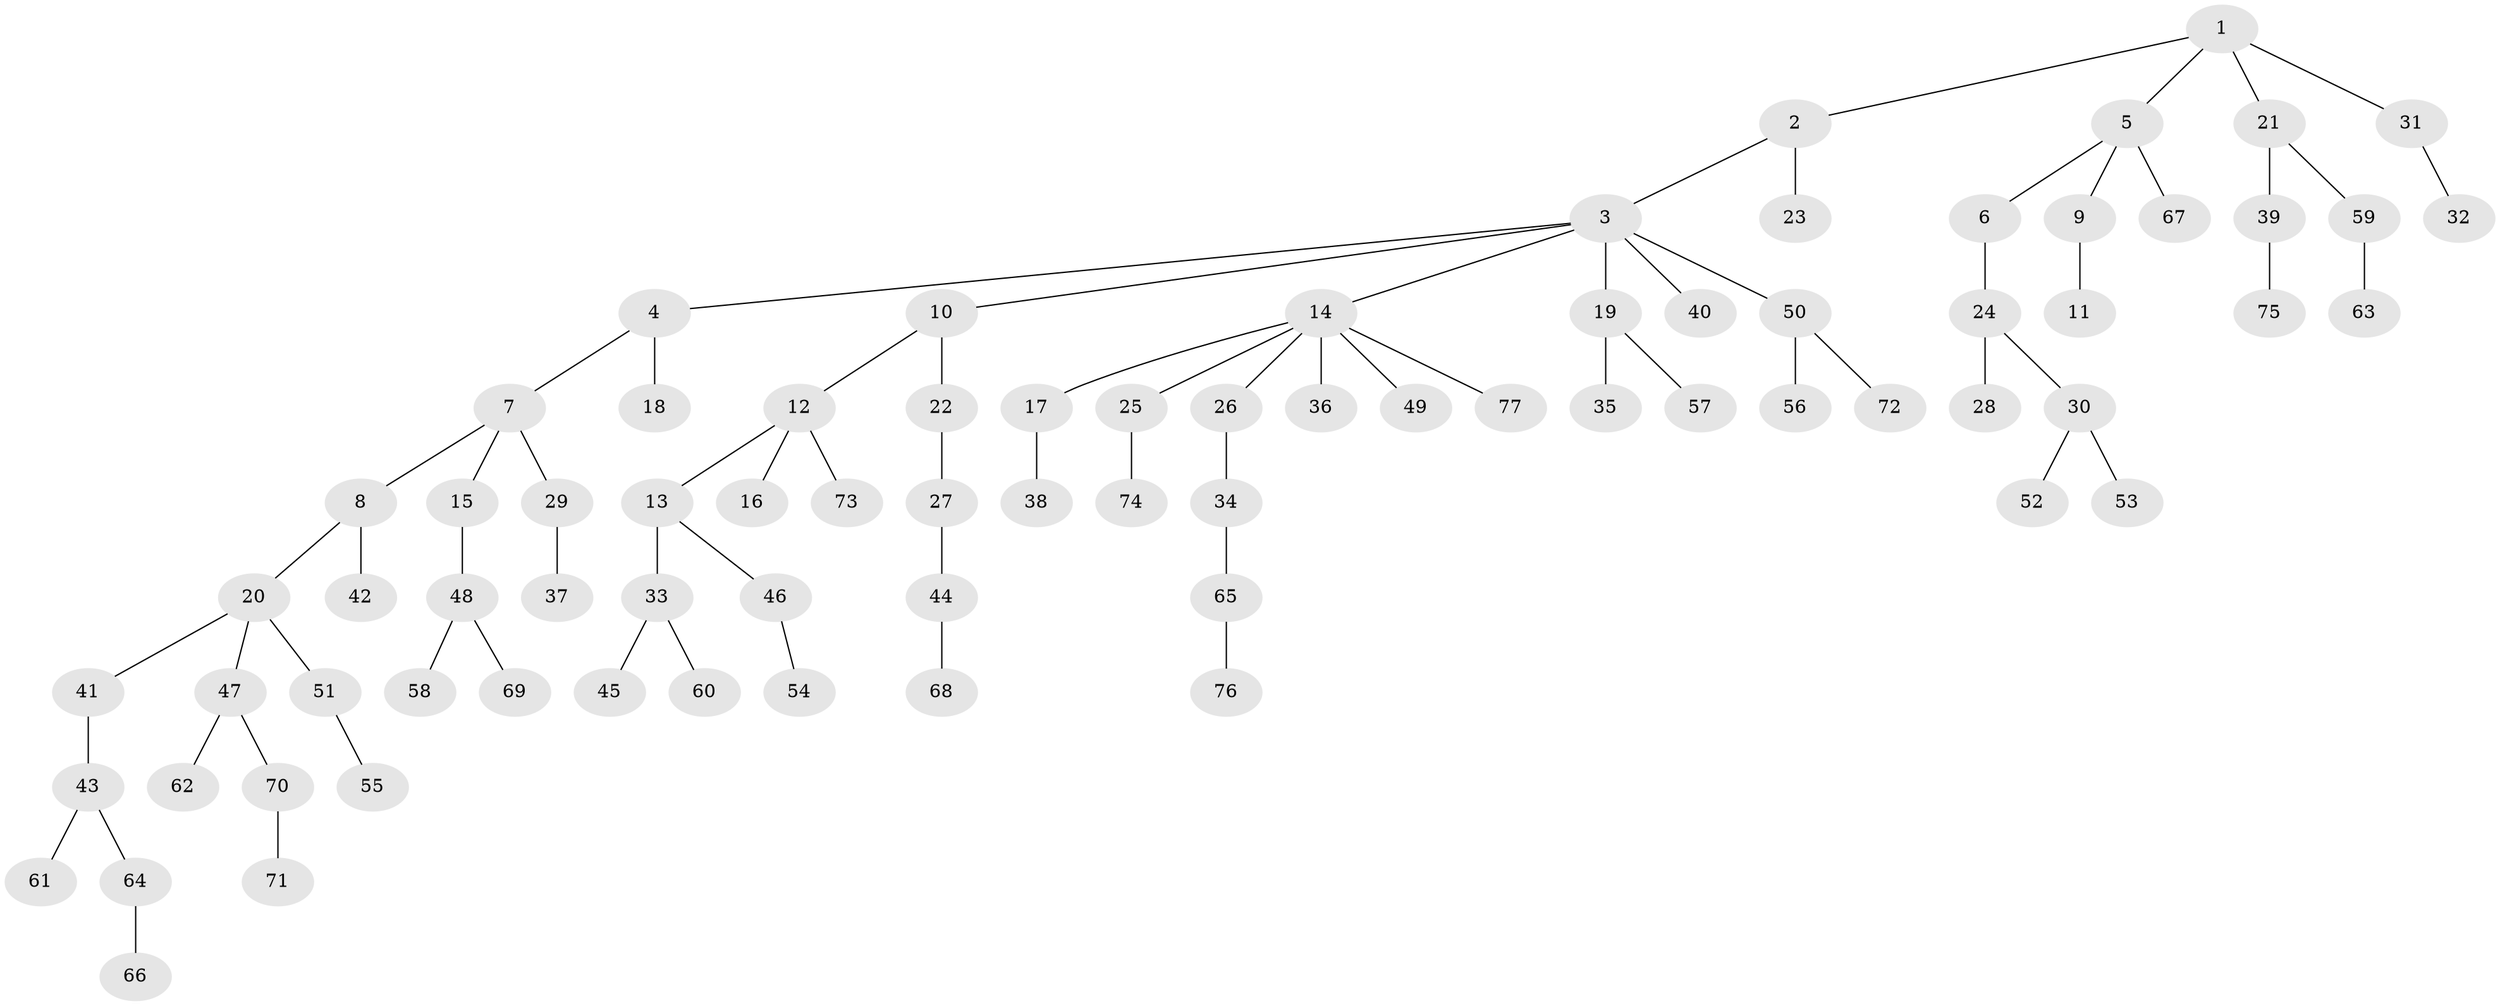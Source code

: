 // coarse degree distribution, {4: 0.05555555555555555, 2: 0.3888888888888889, 6: 0.037037037037037035, 3: 0.1111111111111111, 1: 0.4074074074074074}
// Generated by graph-tools (version 1.1) at 2025/51/03/04/25 22:51:51]
// undirected, 77 vertices, 76 edges
graph export_dot {
  node [color=gray90,style=filled];
  1;
  2;
  3;
  4;
  5;
  6;
  7;
  8;
  9;
  10;
  11;
  12;
  13;
  14;
  15;
  16;
  17;
  18;
  19;
  20;
  21;
  22;
  23;
  24;
  25;
  26;
  27;
  28;
  29;
  30;
  31;
  32;
  33;
  34;
  35;
  36;
  37;
  38;
  39;
  40;
  41;
  42;
  43;
  44;
  45;
  46;
  47;
  48;
  49;
  50;
  51;
  52;
  53;
  54;
  55;
  56;
  57;
  58;
  59;
  60;
  61;
  62;
  63;
  64;
  65;
  66;
  67;
  68;
  69;
  70;
  71;
  72;
  73;
  74;
  75;
  76;
  77;
  1 -- 2;
  1 -- 5;
  1 -- 21;
  1 -- 31;
  2 -- 3;
  2 -- 23;
  3 -- 4;
  3 -- 10;
  3 -- 14;
  3 -- 19;
  3 -- 40;
  3 -- 50;
  4 -- 7;
  4 -- 18;
  5 -- 6;
  5 -- 9;
  5 -- 67;
  6 -- 24;
  7 -- 8;
  7 -- 15;
  7 -- 29;
  8 -- 20;
  8 -- 42;
  9 -- 11;
  10 -- 12;
  10 -- 22;
  12 -- 13;
  12 -- 16;
  12 -- 73;
  13 -- 33;
  13 -- 46;
  14 -- 17;
  14 -- 25;
  14 -- 26;
  14 -- 36;
  14 -- 49;
  14 -- 77;
  15 -- 48;
  17 -- 38;
  19 -- 35;
  19 -- 57;
  20 -- 41;
  20 -- 47;
  20 -- 51;
  21 -- 39;
  21 -- 59;
  22 -- 27;
  24 -- 28;
  24 -- 30;
  25 -- 74;
  26 -- 34;
  27 -- 44;
  29 -- 37;
  30 -- 52;
  30 -- 53;
  31 -- 32;
  33 -- 45;
  33 -- 60;
  34 -- 65;
  39 -- 75;
  41 -- 43;
  43 -- 61;
  43 -- 64;
  44 -- 68;
  46 -- 54;
  47 -- 62;
  47 -- 70;
  48 -- 58;
  48 -- 69;
  50 -- 56;
  50 -- 72;
  51 -- 55;
  59 -- 63;
  64 -- 66;
  65 -- 76;
  70 -- 71;
}
